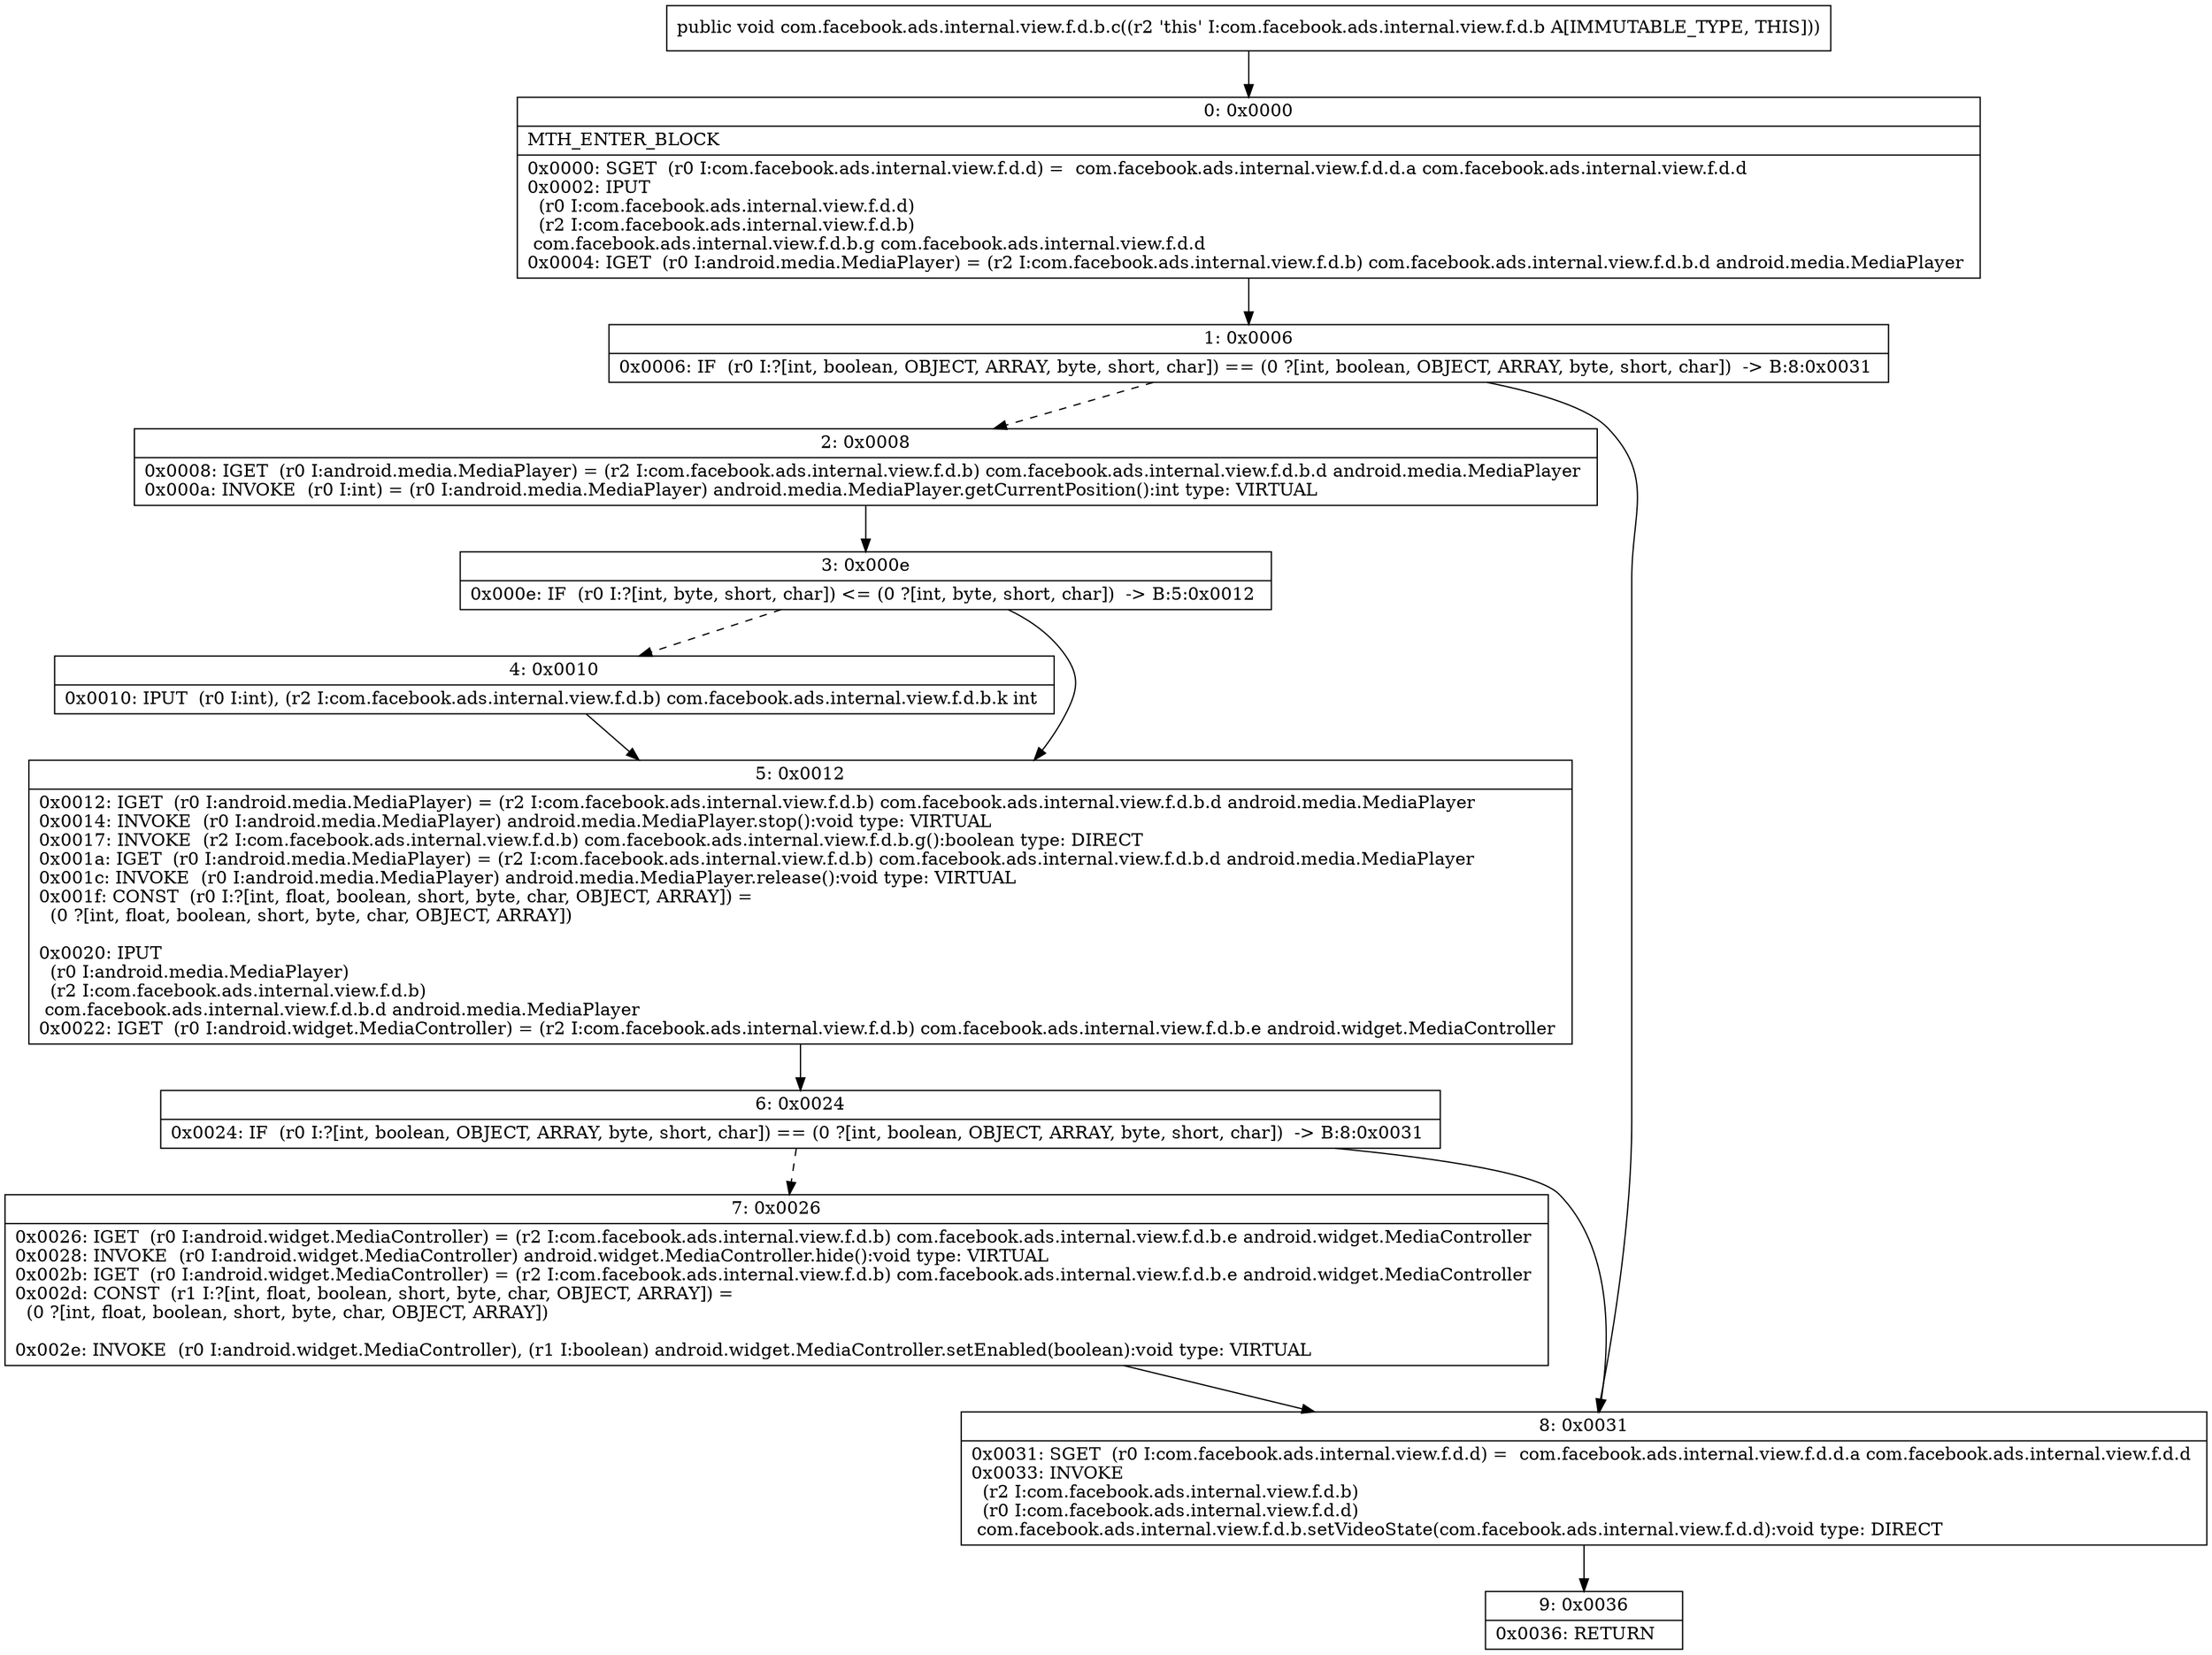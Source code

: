 digraph "CFG forcom.facebook.ads.internal.view.f.d.b.c()V" {
Node_0 [shape=record,label="{0\:\ 0x0000|MTH_ENTER_BLOCK\l|0x0000: SGET  (r0 I:com.facebook.ads.internal.view.f.d.d) =  com.facebook.ads.internal.view.f.d.d.a com.facebook.ads.internal.view.f.d.d \l0x0002: IPUT  \l  (r0 I:com.facebook.ads.internal.view.f.d.d)\l  (r2 I:com.facebook.ads.internal.view.f.d.b)\l com.facebook.ads.internal.view.f.d.b.g com.facebook.ads.internal.view.f.d.d \l0x0004: IGET  (r0 I:android.media.MediaPlayer) = (r2 I:com.facebook.ads.internal.view.f.d.b) com.facebook.ads.internal.view.f.d.b.d android.media.MediaPlayer \l}"];
Node_1 [shape=record,label="{1\:\ 0x0006|0x0006: IF  (r0 I:?[int, boolean, OBJECT, ARRAY, byte, short, char]) == (0 ?[int, boolean, OBJECT, ARRAY, byte, short, char])  \-\> B:8:0x0031 \l}"];
Node_2 [shape=record,label="{2\:\ 0x0008|0x0008: IGET  (r0 I:android.media.MediaPlayer) = (r2 I:com.facebook.ads.internal.view.f.d.b) com.facebook.ads.internal.view.f.d.b.d android.media.MediaPlayer \l0x000a: INVOKE  (r0 I:int) = (r0 I:android.media.MediaPlayer) android.media.MediaPlayer.getCurrentPosition():int type: VIRTUAL \l}"];
Node_3 [shape=record,label="{3\:\ 0x000e|0x000e: IF  (r0 I:?[int, byte, short, char]) \<= (0 ?[int, byte, short, char])  \-\> B:5:0x0012 \l}"];
Node_4 [shape=record,label="{4\:\ 0x0010|0x0010: IPUT  (r0 I:int), (r2 I:com.facebook.ads.internal.view.f.d.b) com.facebook.ads.internal.view.f.d.b.k int \l}"];
Node_5 [shape=record,label="{5\:\ 0x0012|0x0012: IGET  (r0 I:android.media.MediaPlayer) = (r2 I:com.facebook.ads.internal.view.f.d.b) com.facebook.ads.internal.view.f.d.b.d android.media.MediaPlayer \l0x0014: INVOKE  (r0 I:android.media.MediaPlayer) android.media.MediaPlayer.stop():void type: VIRTUAL \l0x0017: INVOKE  (r2 I:com.facebook.ads.internal.view.f.d.b) com.facebook.ads.internal.view.f.d.b.g():boolean type: DIRECT \l0x001a: IGET  (r0 I:android.media.MediaPlayer) = (r2 I:com.facebook.ads.internal.view.f.d.b) com.facebook.ads.internal.view.f.d.b.d android.media.MediaPlayer \l0x001c: INVOKE  (r0 I:android.media.MediaPlayer) android.media.MediaPlayer.release():void type: VIRTUAL \l0x001f: CONST  (r0 I:?[int, float, boolean, short, byte, char, OBJECT, ARRAY]) = \l  (0 ?[int, float, boolean, short, byte, char, OBJECT, ARRAY])\l \l0x0020: IPUT  \l  (r0 I:android.media.MediaPlayer)\l  (r2 I:com.facebook.ads.internal.view.f.d.b)\l com.facebook.ads.internal.view.f.d.b.d android.media.MediaPlayer \l0x0022: IGET  (r0 I:android.widget.MediaController) = (r2 I:com.facebook.ads.internal.view.f.d.b) com.facebook.ads.internal.view.f.d.b.e android.widget.MediaController \l}"];
Node_6 [shape=record,label="{6\:\ 0x0024|0x0024: IF  (r0 I:?[int, boolean, OBJECT, ARRAY, byte, short, char]) == (0 ?[int, boolean, OBJECT, ARRAY, byte, short, char])  \-\> B:8:0x0031 \l}"];
Node_7 [shape=record,label="{7\:\ 0x0026|0x0026: IGET  (r0 I:android.widget.MediaController) = (r2 I:com.facebook.ads.internal.view.f.d.b) com.facebook.ads.internal.view.f.d.b.e android.widget.MediaController \l0x0028: INVOKE  (r0 I:android.widget.MediaController) android.widget.MediaController.hide():void type: VIRTUAL \l0x002b: IGET  (r0 I:android.widget.MediaController) = (r2 I:com.facebook.ads.internal.view.f.d.b) com.facebook.ads.internal.view.f.d.b.e android.widget.MediaController \l0x002d: CONST  (r1 I:?[int, float, boolean, short, byte, char, OBJECT, ARRAY]) = \l  (0 ?[int, float, boolean, short, byte, char, OBJECT, ARRAY])\l \l0x002e: INVOKE  (r0 I:android.widget.MediaController), (r1 I:boolean) android.widget.MediaController.setEnabled(boolean):void type: VIRTUAL \l}"];
Node_8 [shape=record,label="{8\:\ 0x0031|0x0031: SGET  (r0 I:com.facebook.ads.internal.view.f.d.d) =  com.facebook.ads.internal.view.f.d.d.a com.facebook.ads.internal.view.f.d.d \l0x0033: INVOKE  \l  (r2 I:com.facebook.ads.internal.view.f.d.b)\l  (r0 I:com.facebook.ads.internal.view.f.d.d)\l com.facebook.ads.internal.view.f.d.b.setVideoState(com.facebook.ads.internal.view.f.d.d):void type: DIRECT \l}"];
Node_9 [shape=record,label="{9\:\ 0x0036|0x0036: RETURN   \l}"];
MethodNode[shape=record,label="{public void com.facebook.ads.internal.view.f.d.b.c((r2 'this' I:com.facebook.ads.internal.view.f.d.b A[IMMUTABLE_TYPE, THIS])) }"];
MethodNode -> Node_0;
Node_0 -> Node_1;
Node_1 -> Node_2[style=dashed];
Node_1 -> Node_8;
Node_2 -> Node_3;
Node_3 -> Node_4[style=dashed];
Node_3 -> Node_5;
Node_4 -> Node_5;
Node_5 -> Node_6;
Node_6 -> Node_7[style=dashed];
Node_6 -> Node_8;
Node_7 -> Node_8;
Node_8 -> Node_9;
}

